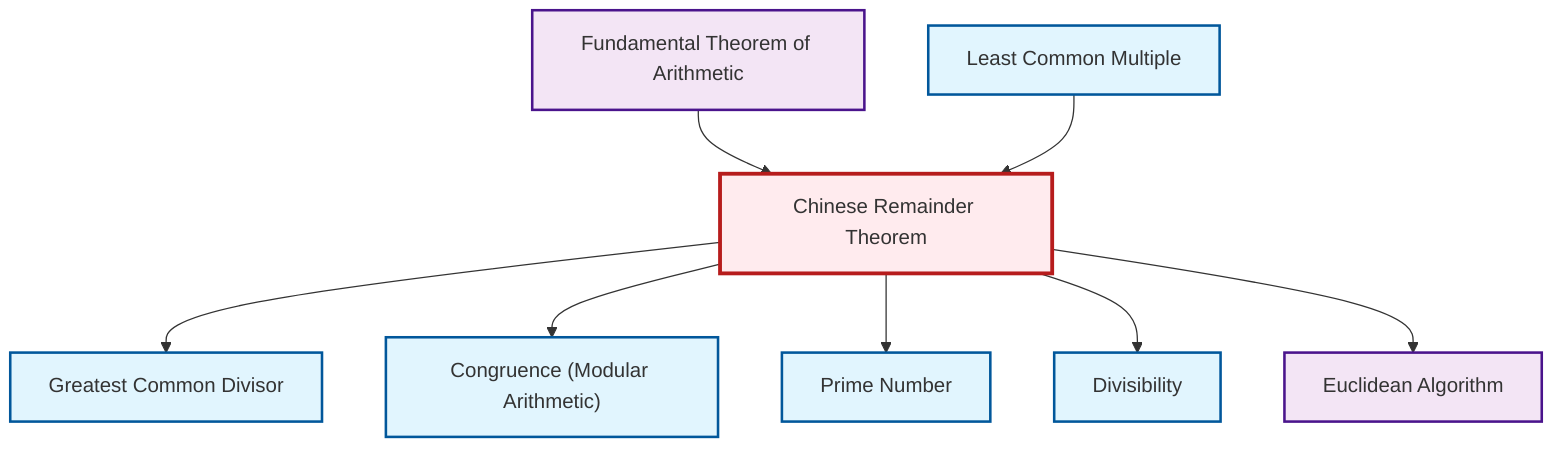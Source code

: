 graph TD
    classDef definition fill:#e1f5fe,stroke:#01579b,stroke-width:2px
    classDef theorem fill:#f3e5f5,stroke:#4a148c,stroke-width:2px
    classDef axiom fill:#fff3e0,stroke:#e65100,stroke-width:2px
    classDef example fill:#e8f5e9,stroke:#1b5e20,stroke-width:2px
    classDef current fill:#ffebee,stroke:#b71c1c,stroke-width:3px
    def-lcm["Least Common Multiple"]:::definition
    def-congruence["Congruence (Modular Arithmetic)"]:::definition
    thm-euclidean-algorithm["Euclidean Algorithm"]:::theorem
    thm-fundamental-arithmetic["Fundamental Theorem of Arithmetic"]:::theorem
    thm-chinese-remainder["Chinese Remainder Theorem"]:::theorem
    def-prime["Prime Number"]:::definition
    def-divisibility["Divisibility"]:::definition
    def-gcd["Greatest Common Divisor"]:::definition
    thm-chinese-remainder --> def-gcd
    thm-chinese-remainder --> def-congruence
    thm-fundamental-arithmetic --> thm-chinese-remainder
    thm-chinese-remainder --> def-prime
    def-lcm --> thm-chinese-remainder
    thm-chinese-remainder --> def-divisibility
    thm-chinese-remainder --> thm-euclidean-algorithm
    class thm-chinese-remainder current